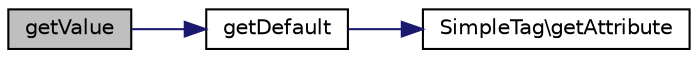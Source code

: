digraph "getValue"
{
  edge [fontname="Helvetica",fontsize="10",labelfontname="Helvetica",labelfontsize="10"];
  node [fontname="Helvetica",fontsize="10",shape=record];
  rankdir="LR";
  Node1 [label="getValue",height=0.2,width=0.4,color="black", fillcolor="grey75", style="filled" fontcolor="black"];
  Node1 -> Node2 [color="midnightblue",fontsize="10",style="solid",fontname="Helvetica"];
  Node2 [label="getDefault",height=0.2,width=0.4,color="black", fillcolor="white", style="filled",URL="$class_simple_widget.html#adc30a2a4d3e48cb6aee21562afbc4022"];
  Node2 -> Node3 [color="midnightblue",fontsize="10",style="solid",fontname="Helvetica"];
  Node3 [label="SimpleTag\\getAttribute",height=0.2,width=0.4,color="black", fillcolor="white", style="filled",URL="$class_simple_tag.html#a23c799cbfa1a6b6e2079dbbcf46ab4f7"];
}
